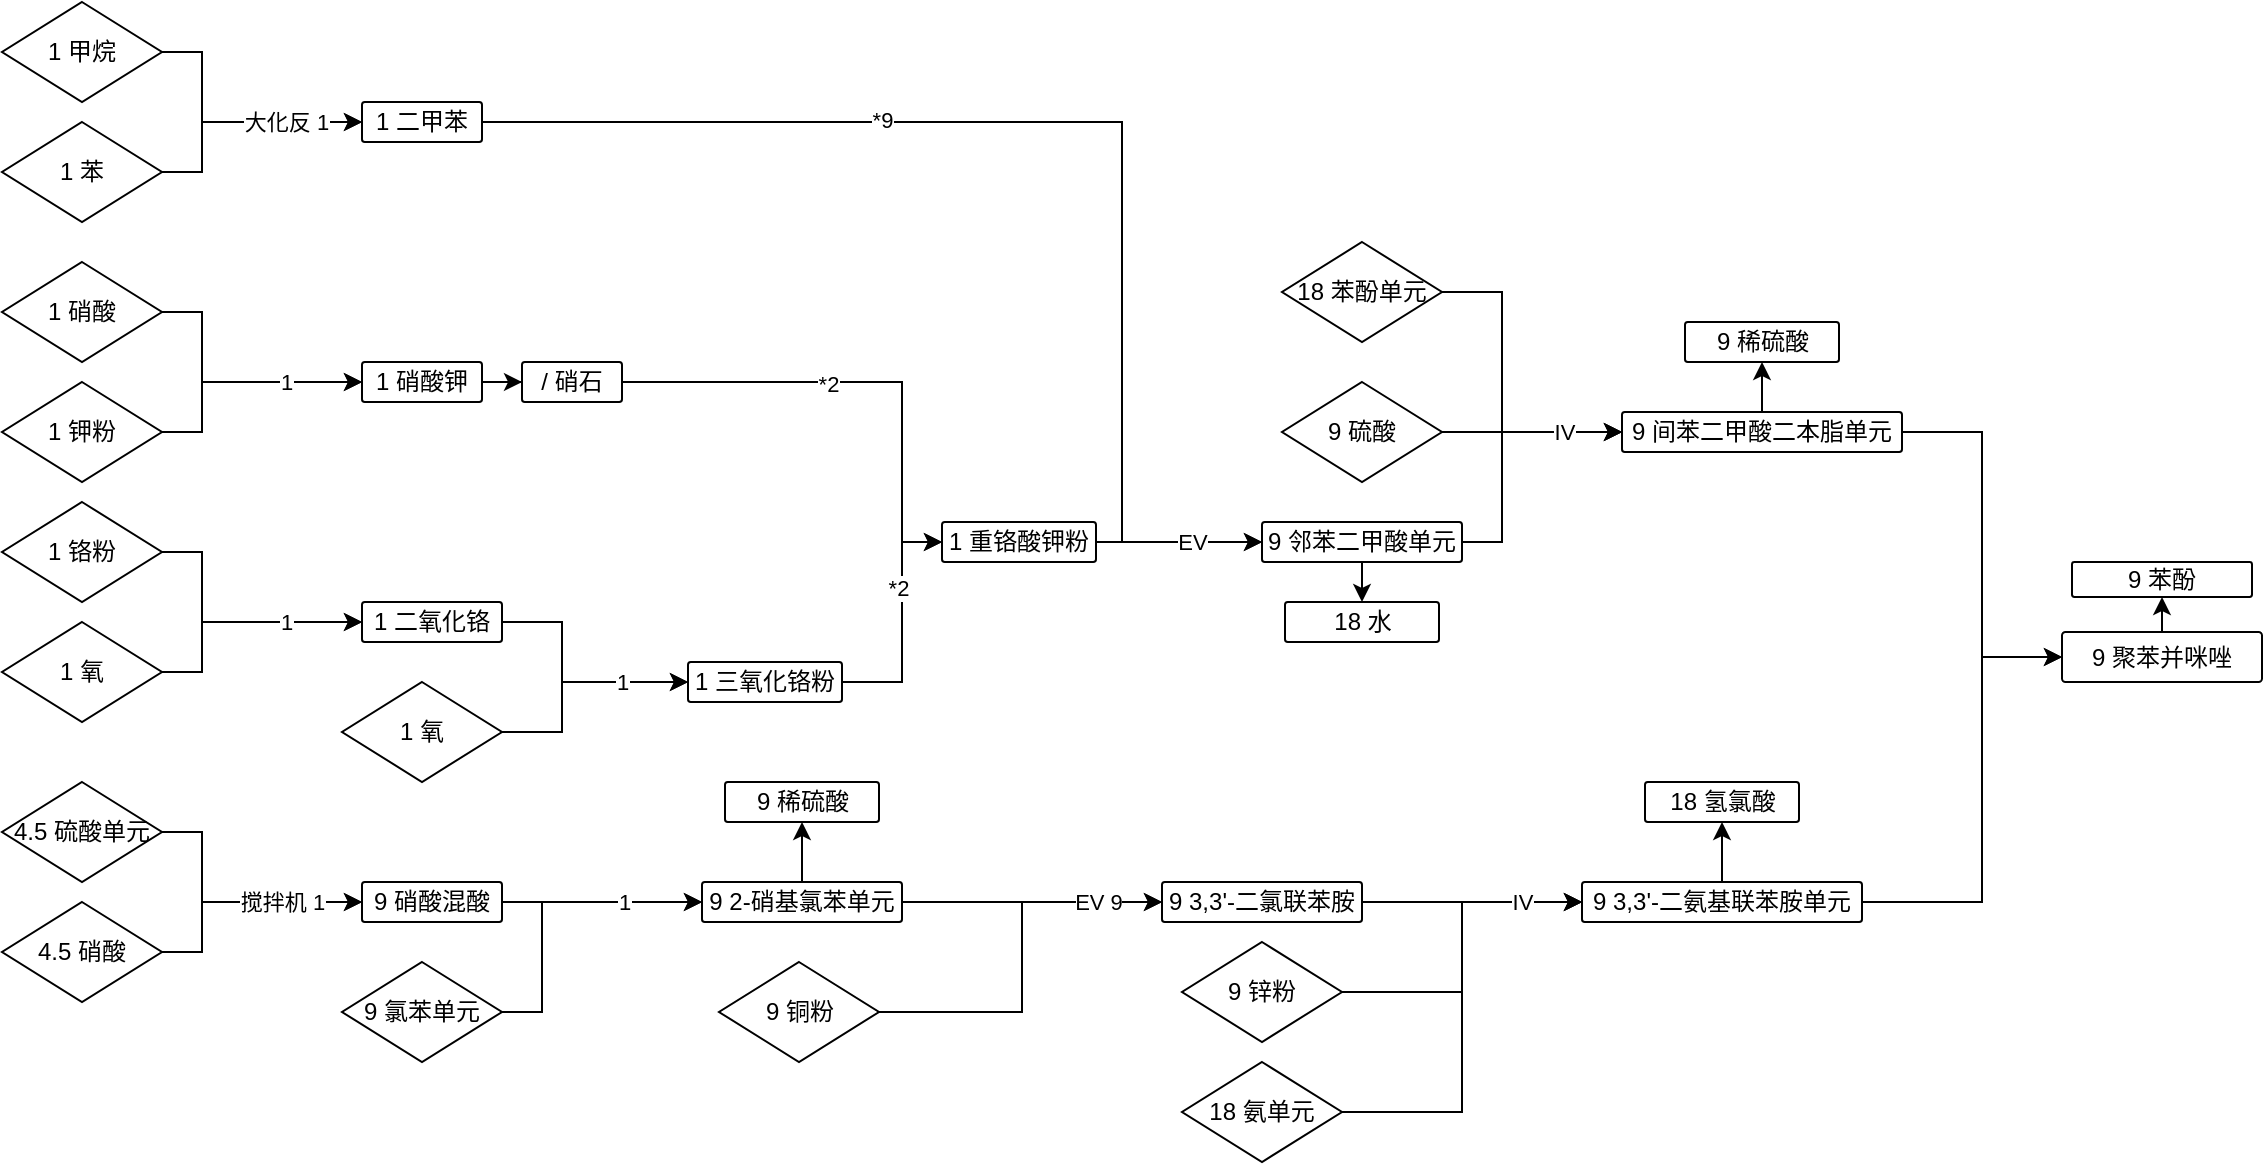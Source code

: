 <mxfile version="20.5.1" type="github">
  <diagram id="C5RBs43oDa-KdzZeNtuy" name="Page-1">
    <mxGraphModel dx="963" dy="701" grid="1" gridSize="10" guides="1" tooltips="1" connect="1" arrows="1" fold="1" page="1" pageScale="1" pageWidth="1169" pageHeight="827" math="0" shadow="0">
      <root>
        <mxCell id="WIyWlLk6GJQsqaUBKTNV-0" />
        <mxCell id="WIyWlLk6GJQsqaUBKTNV-1" parent="WIyWlLk6GJQsqaUBKTNV-0" />
        <mxCell id="JoYVowdMrAnlJrP38-PI-4" style="edgeStyle=orthogonalEdgeStyle;rounded=0;orthogonalLoop=1;jettySize=auto;html=1;entryX=0;entryY=0.5;entryDx=0;entryDy=0;" edge="1" parent="WIyWlLk6GJQsqaUBKTNV-1" source="JoYVowdMrAnlJrP38-PI-1" target="JoYVowdMrAnlJrP38-PI-3">
          <mxGeometry relative="1" as="geometry">
            <Array as="points">
              <mxPoint x="110" y="75" />
              <mxPoint x="110" y="110" />
            </Array>
          </mxGeometry>
        </mxCell>
        <mxCell id="JoYVowdMrAnlJrP38-PI-1" value="1 甲烷" style="rhombus;whiteSpace=wrap;html=1;" vertex="1" parent="WIyWlLk6GJQsqaUBKTNV-1">
          <mxGeometry x="10" y="50" width="80" height="50" as="geometry" />
        </mxCell>
        <mxCell id="JoYVowdMrAnlJrP38-PI-5" style="edgeStyle=orthogonalEdgeStyle;rounded=0;orthogonalLoop=1;jettySize=auto;html=1;entryX=0;entryY=0.5;entryDx=0;entryDy=0;" edge="1" parent="WIyWlLk6GJQsqaUBKTNV-1" source="JoYVowdMrAnlJrP38-PI-2" target="JoYVowdMrAnlJrP38-PI-3">
          <mxGeometry relative="1" as="geometry">
            <Array as="points">
              <mxPoint x="110" y="135" />
              <mxPoint x="110" y="110" />
            </Array>
          </mxGeometry>
        </mxCell>
        <mxCell id="JoYVowdMrAnlJrP38-PI-7" value="大化反 1" style="edgeLabel;html=1;align=center;verticalAlign=middle;resizable=0;points=[];" vertex="1" connectable="0" parent="JoYVowdMrAnlJrP38-PI-5">
          <mxGeometry x="0.477" relative="1" as="geometry">
            <mxPoint x="-6" as="offset" />
          </mxGeometry>
        </mxCell>
        <mxCell id="JoYVowdMrAnlJrP38-PI-2" value="1 苯" style="rhombus;whiteSpace=wrap;html=1;" vertex="1" parent="WIyWlLk6GJQsqaUBKTNV-1">
          <mxGeometry x="10" y="110" width="80" height="50" as="geometry" />
        </mxCell>
        <mxCell id="JoYVowdMrAnlJrP38-PI-39" style="edgeStyle=orthogonalEdgeStyle;rounded=0;orthogonalLoop=1;jettySize=auto;html=1;entryX=0;entryY=0.5;entryDx=0;entryDy=0;" edge="1" parent="WIyWlLk6GJQsqaUBKTNV-1" source="JoYVowdMrAnlJrP38-PI-3" target="JoYVowdMrAnlJrP38-PI-37">
          <mxGeometry relative="1" as="geometry">
            <Array as="points">
              <mxPoint x="570" y="110" />
              <mxPoint x="570" y="320" />
            </Array>
          </mxGeometry>
        </mxCell>
        <mxCell id="JoYVowdMrAnlJrP38-PI-47" value="*9" style="edgeLabel;html=1;align=center;verticalAlign=middle;resizable=0;points=[];" vertex="1" connectable="0" parent="JoYVowdMrAnlJrP38-PI-39">
          <mxGeometry x="-0.333" y="1" relative="1" as="geometry">
            <mxPoint as="offset" />
          </mxGeometry>
        </mxCell>
        <mxCell id="JoYVowdMrAnlJrP38-PI-3" value="1 二甲苯" style="rounded=1;whiteSpace=wrap;html=1;arcSize=7;" vertex="1" parent="WIyWlLk6GJQsqaUBKTNV-1">
          <mxGeometry x="190" y="100" width="60" height="20" as="geometry" />
        </mxCell>
        <mxCell id="JoYVowdMrAnlJrP38-PI-8" style="edgeStyle=orthogonalEdgeStyle;rounded=0;orthogonalLoop=1;jettySize=auto;html=1;entryX=0;entryY=0.5;entryDx=0;entryDy=0;" edge="1" parent="WIyWlLk6GJQsqaUBKTNV-1" source="JoYVowdMrAnlJrP38-PI-9" target="JoYVowdMrAnlJrP38-PI-13">
          <mxGeometry relative="1" as="geometry">
            <Array as="points">
              <mxPoint x="110" y="205" />
              <mxPoint x="110" y="240" />
            </Array>
          </mxGeometry>
        </mxCell>
        <mxCell id="JoYVowdMrAnlJrP38-PI-9" value="1 硝酸" style="rhombus;whiteSpace=wrap;html=1;" vertex="1" parent="WIyWlLk6GJQsqaUBKTNV-1">
          <mxGeometry x="10" y="180" width="80" height="50" as="geometry" />
        </mxCell>
        <mxCell id="JoYVowdMrAnlJrP38-PI-10" style="edgeStyle=orthogonalEdgeStyle;rounded=0;orthogonalLoop=1;jettySize=auto;html=1;entryX=0;entryY=0.5;entryDx=0;entryDy=0;" edge="1" parent="WIyWlLk6GJQsqaUBKTNV-1" source="JoYVowdMrAnlJrP38-PI-12" target="JoYVowdMrAnlJrP38-PI-13">
          <mxGeometry relative="1" as="geometry">
            <Array as="points">
              <mxPoint x="110" y="265" />
              <mxPoint x="110" y="240" />
            </Array>
          </mxGeometry>
        </mxCell>
        <mxCell id="JoYVowdMrAnlJrP38-PI-11" value="1" style="edgeLabel;html=1;align=center;verticalAlign=middle;resizable=0;points=[];" vertex="1" connectable="0" parent="JoYVowdMrAnlJrP38-PI-10">
          <mxGeometry x="0.477" relative="1" as="geometry">
            <mxPoint x="-6" as="offset" />
          </mxGeometry>
        </mxCell>
        <mxCell id="JoYVowdMrAnlJrP38-PI-12" value="1 钾粉" style="rhombus;whiteSpace=wrap;html=1;" vertex="1" parent="WIyWlLk6GJQsqaUBKTNV-1">
          <mxGeometry x="10" y="240" width="80" height="50" as="geometry" />
        </mxCell>
        <mxCell id="JoYVowdMrAnlJrP38-PI-31" style="edgeStyle=orthogonalEdgeStyle;rounded=0;orthogonalLoop=1;jettySize=auto;html=1;entryX=0;entryY=0.5;entryDx=0;entryDy=0;" edge="1" parent="WIyWlLk6GJQsqaUBKTNV-1" source="JoYVowdMrAnlJrP38-PI-13" target="JoYVowdMrAnlJrP38-PI-29">
          <mxGeometry relative="1" as="geometry" />
        </mxCell>
        <mxCell id="JoYVowdMrAnlJrP38-PI-13" value="1 硝酸钾" style="rounded=1;whiteSpace=wrap;html=1;arcSize=7;" vertex="1" parent="WIyWlLk6GJQsqaUBKTNV-1">
          <mxGeometry x="190" y="230" width="60" height="20" as="geometry" />
        </mxCell>
        <mxCell id="JoYVowdMrAnlJrP38-PI-14" style="edgeStyle=orthogonalEdgeStyle;rounded=0;orthogonalLoop=1;jettySize=auto;html=1;entryX=0;entryY=0.5;entryDx=0;entryDy=0;" edge="1" parent="WIyWlLk6GJQsqaUBKTNV-1" source="JoYVowdMrAnlJrP38-PI-15" target="JoYVowdMrAnlJrP38-PI-19">
          <mxGeometry relative="1" as="geometry">
            <Array as="points">
              <mxPoint x="110" y="325" />
              <mxPoint x="110" y="360" />
            </Array>
          </mxGeometry>
        </mxCell>
        <mxCell id="JoYVowdMrAnlJrP38-PI-15" value="1 铬粉" style="rhombus;whiteSpace=wrap;html=1;" vertex="1" parent="WIyWlLk6GJQsqaUBKTNV-1">
          <mxGeometry x="10" y="300" width="80" height="50" as="geometry" />
        </mxCell>
        <mxCell id="JoYVowdMrAnlJrP38-PI-16" style="edgeStyle=orthogonalEdgeStyle;rounded=0;orthogonalLoop=1;jettySize=auto;html=1;entryX=0;entryY=0.5;entryDx=0;entryDy=0;" edge="1" parent="WIyWlLk6GJQsqaUBKTNV-1" source="JoYVowdMrAnlJrP38-PI-18" target="JoYVowdMrAnlJrP38-PI-19">
          <mxGeometry relative="1" as="geometry">
            <Array as="points">
              <mxPoint x="110" y="385" />
              <mxPoint x="110" y="360" />
            </Array>
          </mxGeometry>
        </mxCell>
        <mxCell id="JoYVowdMrAnlJrP38-PI-17" value="1" style="edgeLabel;html=1;align=center;verticalAlign=middle;resizable=0;points=[];" vertex="1" connectable="0" parent="JoYVowdMrAnlJrP38-PI-16">
          <mxGeometry x="0.477" relative="1" as="geometry">
            <mxPoint x="-6" as="offset" />
          </mxGeometry>
        </mxCell>
        <mxCell id="JoYVowdMrAnlJrP38-PI-18" value="1 氧" style="rhombus;whiteSpace=wrap;html=1;" vertex="1" parent="WIyWlLk6GJQsqaUBKTNV-1">
          <mxGeometry x="10" y="360" width="80" height="50" as="geometry" />
        </mxCell>
        <mxCell id="JoYVowdMrAnlJrP38-PI-22" style="edgeStyle=orthogonalEdgeStyle;rounded=0;orthogonalLoop=1;jettySize=auto;html=1;entryX=0;entryY=0.5;entryDx=0;entryDy=0;" edge="1" parent="WIyWlLk6GJQsqaUBKTNV-1" source="JoYVowdMrAnlJrP38-PI-19" target="JoYVowdMrAnlJrP38-PI-21">
          <mxGeometry relative="1" as="geometry">
            <Array as="points">
              <mxPoint x="290" y="360" />
              <mxPoint x="290" y="390" />
            </Array>
          </mxGeometry>
        </mxCell>
        <mxCell id="JoYVowdMrAnlJrP38-PI-19" value="1 二氧化铬" style="rounded=1;whiteSpace=wrap;html=1;arcSize=7;" vertex="1" parent="WIyWlLk6GJQsqaUBKTNV-1">
          <mxGeometry x="190" y="350" width="70" height="20" as="geometry" />
        </mxCell>
        <mxCell id="JoYVowdMrAnlJrP38-PI-25" style="edgeStyle=orthogonalEdgeStyle;rounded=0;orthogonalLoop=1;jettySize=auto;html=1;entryX=0;entryY=0.5;entryDx=0;entryDy=0;" edge="1" parent="WIyWlLk6GJQsqaUBKTNV-1" source="JoYVowdMrAnlJrP38-PI-20" target="JoYVowdMrAnlJrP38-PI-21">
          <mxGeometry relative="1" as="geometry">
            <Array as="points">
              <mxPoint x="290" y="415" />
              <mxPoint x="290" y="390" />
            </Array>
          </mxGeometry>
        </mxCell>
        <mxCell id="JoYVowdMrAnlJrP38-PI-28" value="1" style="edgeLabel;html=1;align=center;verticalAlign=middle;resizable=0;points=[];" vertex="1" connectable="0" parent="JoYVowdMrAnlJrP38-PI-25">
          <mxGeometry x="0.206" y="-2" relative="1" as="geometry">
            <mxPoint x="14" y="-2" as="offset" />
          </mxGeometry>
        </mxCell>
        <mxCell id="JoYVowdMrAnlJrP38-PI-20" value="1 氧" style="rhombus;whiteSpace=wrap;html=1;" vertex="1" parent="WIyWlLk6GJQsqaUBKTNV-1">
          <mxGeometry x="180" y="390" width="80" height="50" as="geometry" />
        </mxCell>
        <mxCell id="JoYVowdMrAnlJrP38-PI-33" style="edgeStyle=orthogonalEdgeStyle;rounded=0;orthogonalLoop=1;jettySize=auto;html=1;entryX=0;entryY=0.5;entryDx=0;entryDy=0;" edge="1" parent="WIyWlLk6GJQsqaUBKTNV-1" source="JoYVowdMrAnlJrP38-PI-21" target="JoYVowdMrAnlJrP38-PI-30">
          <mxGeometry relative="1" as="geometry">
            <Array as="points">
              <mxPoint x="460" y="390" />
              <mxPoint x="460" y="320" />
            </Array>
          </mxGeometry>
        </mxCell>
        <mxCell id="JoYVowdMrAnlJrP38-PI-35" value="*2" style="edgeLabel;html=1;align=center;verticalAlign=middle;resizable=0;points=[];" vertex="1" connectable="0" parent="JoYVowdMrAnlJrP38-PI-33">
          <mxGeometry x="0.29" y="2" relative="1" as="geometry">
            <mxPoint as="offset" />
          </mxGeometry>
        </mxCell>
        <mxCell id="JoYVowdMrAnlJrP38-PI-21" value="1 三氧化铬粉" style="rounded=1;whiteSpace=wrap;html=1;arcSize=7;" vertex="1" parent="WIyWlLk6GJQsqaUBKTNV-1">
          <mxGeometry x="353" y="380" width="77" height="20" as="geometry" />
        </mxCell>
        <mxCell id="JoYVowdMrAnlJrP38-PI-32" style="edgeStyle=orthogonalEdgeStyle;rounded=0;orthogonalLoop=1;jettySize=auto;html=1;entryX=0;entryY=0.5;entryDx=0;entryDy=0;" edge="1" parent="WIyWlLk6GJQsqaUBKTNV-1" source="JoYVowdMrAnlJrP38-PI-29" target="JoYVowdMrAnlJrP38-PI-30">
          <mxGeometry relative="1" as="geometry">
            <Array as="points">
              <mxPoint x="460" y="240" />
              <mxPoint x="460" y="320" />
            </Array>
          </mxGeometry>
        </mxCell>
        <mxCell id="JoYVowdMrAnlJrP38-PI-34" value="*2" style="edgeLabel;html=1;align=center;verticalAlign=middle;resizable=0;points=[];" vertex="1" connectable="0" parent="JoYVowdMrAnlJrP38-PI-32">
          <mxGeometry x="-0.146" y="-1" relative="1" as="geometry">
            <mxPoint as="offset" />
          </mxGeometry>
        </mxCell>
        <mxCell id="JoYVowdMrAnlJrP38-PI-29" value="/ 硝石" style="rounded=1;whiteSpace=wrap;html=1;arcSize=7;" vertex="1" parent="WIyWlLk6GJQsqaUBKTNV-1">
          <mxGeometry x="270" y="230" width="50" height="20" as="geometry" />
        </mxCell>
        <mxCell id="JoYVowdMrAnlJrP38-PI-45" style="edgeStyle=orthogonalEdgeStyle;rounded=0;orthogonalLoop=1;jettySize=auto;html=1;entryX=0;entryY=0.5;entryDx=0;entryDy=0;" edge="1" parent="WIyWlLk6GJQsqaUBKTNV-1" source="JoYVowdMrAnlJrP38-PI-30" target="JoYVowdMrAnlJrP38-PI-37">
          <mxGeometry relative="1" as="geometry" />
        </mxCell>
        <mxCell id="JoYVowdMrAnlJrP38-PI-84" value="EV" style="edgeLabel;html=1;align=center;verticalAlign=middle;resizable=0;points=[];" vertex="1" connectable="0" parent="JoYVowdMrAnlJrP38-PI-45">
          <mxGeometry x="0.162" y="1" relative="1" as="geometry">
            <mxPoint y="1" as="offset" />
          </mxGeometry>
        </mxCell>
        <mxCell id="JoYVowdMrAnlJrP38-PI-30" value="1 重铬酸钾粉" style="rounded=1;whiteSpace=wrap;html=1;arcSize=7;" vertex="1" parent="WIyWlLk6GJQsqaUBKTNV-1">
          <mxGeometry x="480" y="310" width="77" height="20" as="geometry" />
        </mxCell>
        <mxCell id="JoYVowdMrAnlJrP38-PI-49" style="edgeStyle=orthogonalEdgeStyle;rounded=0;orthogonalLoop=1;jettySize=auto;html=1;exitX=0.5;exitY=1;exitDx=0;exitDy=0;entryX=0.5;entryY=0;entryDx=0;entryDy=0;" edge="1" parent="WIyWlLk6GJQsqaUBKTNV-1" source="JoYVowdMrAnlJrP38-PI-37" target="JoYVowdMrAnlJrP38-PI-38">
          <mxGeometry relative="1" as="geometry" />
        </mxCell>
        <mxCell id="JoYVowdMrAnlJrP38-PI-57" style="edgeStyle=orthogonalEdgeStyle;rounded=0;orthogonalLoop=1;jettySize=auto;html=1;entryX=0;entryY=0.5;entryDx=0;entryDy=0;" edge="1" parent="WIyWlLk6GJQsqaUBKTNV-1" source="JoYVowdMrAnlJrP38-PI-37" target="JoYVowdMrAnlJrP38-PI-52">
          <mxGeometry relative="1" as="geometry">
            <Array as="points">
              <mxPoint x="760" y="320" />
              <mxPoint x="760" y="265" />
            </Array>
          </mxGeometry>
        </mxCell>
        <mxCell id="JoYVowdMrAnlJrP38-PI-37" value="9 邻苯二甲酸单元" style="rounded=1;whiteSpace=wrap;html=1;arcSize=7;" vertex="1" parent="WIyWlLk6GJQsqaUBKTNV-1">
          <mxGeometry x="640" y="310" width="100" height="20" as="geometry" />
        </mxCell>
        <mxCell id="JoYVowdMrAnlJrP38-PI-38" value="18 水" style="rounded=1;whiteSpace=wrap;html=1;arcSize=7;" vertex="1" parent="WIyWlLk6GJQsqaUBKTNV-1">
          <mxGeometry x="651.5" y="350" width="77" height="20" as="geometry" />
        </mxCell>
        <mxCell id="JoYVowdMrAnlJrP38-PI-55" style="edgeStyle=orthogonalEdgeStyle;rounded=0;orthogonalLoop=1;jettySize=auto;html=1;entryX=0;entryY=0.5;entryDx=0;entryDy=0;" edge="1" parent="WIyWlLk6GJQsqaUBKTNV-1" source="JoYVowdMrAnlJrP38-PI-50" target="JoYVowdMrAnlJrP38-PI-52">
          <mxGeometry relative="1" as="geometry" />
        </mxCell>
        <mxCell id="JoYVowdMrAnlJrP38-PI-50" value="9 硫酸" style="rhombus;whiteSpace=wrap;html=1;" vertex="1" parent="WIyWlLk6GJQsqaUBKTNV-1">
          <mxGeometry x="650" y="240" width="80" height="50" as="geometry" />
        </mxCell>
        <mxCell id="JoYVowdMrAnlJrP38-PI-56" style="edgeStyle=orthogonalEdgeStyle;rounded=0;orthogonalLoop=1;jettySize=auto;html=1;entryX=0;entryY=0.5;entryDx=0;entryDy=0;" edge="1" parent="WIyWlLk6GJQsqaUBKTNV-1" source="JoYVowdMrAnlJrP38-PI-51" target="JoYVowdMrAnlJrP38-PI-52">
          <mxGeometry relative="1" as="geometry">
            <Array as="points">
              <mxPoint x="760" y="195" />
              <mxPoint x="760" y="265" />
            </Array>
          </mxGeometry>
        </mxCell>
        <mxCell id="JoYVowdMrAnlJrP38-PI-83" value="IV" style="edgeLabel;html=1;align=center;verticalAlign=middle;resizable=0;points=[];" vertex="1" connectable="0" parent="JoYVowdMrAnlJrP38-PI-56">
          <mxGeometry x="0.471" y="-2" relative="1" as="geometry">
            <mxPoint x="13" y="-2" as="offset" />
          </mxGeometry>
        </mxCell>
        <mxCell id="JoYVowdMrAnlJrP38-PI-51" value="18 苯酚单元" style="rhombus;whiteSpace=wrap;html=1;" vertex="1" parent="WIyWlLk6GJQsqaUBKTNV-1">
          <mxGeometry x="650" y="170" width="80" height="50" as="geometry" />
        </mxCell>
        <mxCell id="JoYVowdMrAnlJrP38-PI-54" style="edgeStyle=orthogonalEdgeStyle;rounded=0;orthogonalLoop=1;jettySize=auto;html=1;entryX=0.5;entryY=1;entryDx=0;entryDy=0;" edge="1" parent="WIyWlLk6GJQsqaUBKTNV-1" source="JoYVowdMrAnlJrP38-PI-52" target="JoYVowdMrAnlJrP38-PI-53">
          <mxGeometry relative="1" as="geometry" />
        </mxCell>
        <mxCell id="JoYVowdMrAnlJrP38-PI-101" style="edgeStyle=orthogonalEdgeStyle;rounded=0;orthogonalLoop=1;jettySize=auto;html=1;entryX=0;entryY=0.5;entryDx=0;entryDy=0;" edge="1" parent="WIyWlLk6GJQsqaUBKTNV-1" source="JoYVowdMrAnlJrP38-PI-52" target="JoYVowdMrAnlJrP38-PI-100">
          <mxGeometry relative="1" as="geometry" />
        </mxCell>
        <mxCell id="JoYVowdMrAnlJrP38-PI-52" value="9 间苯二甲酸二本脂单元" style="rounded=1;whiteSpace=wrap;html=1;arcSize=7;" vertex="1" parent="WIyWlLk6GJQsqaUBKTNV-1">
          <mxGeometry x="820" y="255" width="140" height="20" as="geometry" />
        </mxCell>
        <mxCell id="JoYVowdMrAnlJrP38-PI-53" value="9 稀硫酸" style="rounded=1;whiteSpace=wrap;html=1;arcSize=7;" vertex="1" parent="WIyWlLk6GJQsqaUBKTNV-1">
          <mxGeometry x="851.5" y="210" width="77" height="20" as="geometry" />
        </mxCell>
        <mxCell id="JoYVowdMrAnlJrP38-PI-62" style="edgeStyle=orthogonalEdgeStyle;rounded=0;orthogonalLoop=1;jettySize=auto;html=1;entryX=0;entryY=0.5;entryDx=0;entryDy=0;" edge="1" parent="WIyWlLk6GJQsqaUBKTNV-1" source="JoYVowdMrAnlJrP38-PI-58" target="JoYVowdMrAnlJrP38-PI-60">
          <mxGeometry relative="1" as="geometry">
            <Array as="points">
              <mxPoint x="110" y="465" />
              <mxPoint x="110" y="500" />
            </Array>
          </mxGeometry>
        </mxCell>
        <mxCell id="JoYVowdMrAnlJrP38-PI-58" value="4.5 硫酸单元" style="rhombus;whiteSpace=wrap;html=1;" vertex="1" parent="WIyWlLk6GJQsqaUBKTNV-1">
          <mxGeometry x="10" y="440" width="80" height="50" as="geometry" />
        </mxCell>
        <mxCell id="JoYVowdMrAnlJrP38-PI-63" style="edgeStyle=orthogonalEdgeStyle;rounded=0;orthogonalLoop=1;jettySize=auto;html=1;entryX=0;entryY=0.5;entryDx=0;entryDy=0;" edge="1" parent="WIyWlLk6GJQsqaUBKTNV-1" source="JoYVowdMrAnlJrP38-PI-59" target="JoYVowdMrAnlJrP38-PI-60">
          <mxGeometry relative="1" as="geometry">
            <Array as="points">
              <mxPoint x="110" y="525" />
              <mxPoint x="110" y="500" />
            </Array>
          </mxGeometry>
        </mxCell>
        <mxCell id="JoYVowdMrAnlJrP38-PI-64" value="搅拌机 1" style="edgeLabel;html=1;align=center;verticalAlign=middle;resizable=0;points=[];" vertex="1" connectable="0" parent="JoYVowdMrAnlJrP38-PI-63">
          <mxGeometry x="0.15" y="-2" relative="1" as="geometry">
            <mxPoint x="13" y="-2" as="offset" />
          </mxGeometry>
        </mxCell>
        <mxCell id="JoYVowdMrAnlJrP38-PI-59" value="4.5&amp;nbsp;硝酸" style="rhombus;whiteSpace=wrap;html=1;" vertex="1" parent="WIyWlLk6GJQsqaUBKTNV-1">
          <mxGeometry x="10" y="500" width="80" height="50" as="geometry" />
        </mxCell>
        <mxCell id="JoYVowdMrAnlJrP38-PI-66" style="edgeStyle=orthogonalEdgeStyle;rounded=0;orthogonalLoop=1;jettySize=auto;html=1;entryX=0;entryY=0.5;entryDx=0;entryDy=0;" edge="1" parent="WIyWlLk6GJQsqaUBKTNV-1" source="JoYVowdMrAnlJrP38-PI-60" target="JoYVowdMrAnlJrP38-PI-65">
          <mxGeometry relative="1" as="geometry" />
        </mxCell>
        <mxCell id="JoYVowdMrAnlJrP38-PI-60" value="9 硝酸混酸" style="rounded=1;whiteSpace=wrap;html=1;arcSize=7;" vertex="1" parent="WIyWlLk6GJQsqaUBKTNV-1">
          <mxGeometry x="190" y="490" width="70" height="20" as="geometry" />
        </mxCell>
        <mxCell id="JoYVowdMrAnlJrP38-PI-71" style="edgeStyle=orthogonalEdgeStyle;rounded=0;orthogonalLoop=1;jettySize=auto;html=1;entryX=0.5;entryY=1;entryDx=0;entryDy=0;" edge="1" parent="WIyWlLk6GJQsqaUBKTNV-1" source="JoYVowdMrAnlJrP38-PI-65" target="JoYVowdMrAnlJrP38-PI-70">
          <mxGeometry relative="1" as="geometry" />
        </mxCell>
        <mxCell id="JoYVowdMrAnlJrP38-PI-76" style="edgeStyle=orthogonalEdgeStyle;rounded=0;orthogonalLoop=1;jettySize=auto;html=1;entryX=0;entryY=0.5;entryDx=0;entryDy=0;" edge="1" parent="WIyWlLk6GJQsqaUBKTNV-1" source="JoYVowdMrAnlJrP38-PI-65" target="JoYVowdMrAnlJrP38-PI-72">
          <mxGeometry relative="1" as="geometry">
            <mxPoint x="660" y="500" as="targetPoint" />
          </mxGeometry>
        </mxCell>
        <mxCell id="JoYVowdMrAnlJrP38-PI-65" value="9 2-硝基氯苯单元" style="rounded=1;whiteSpace=wrap;html=1;arcSize=7;" vertex="1" parent="WIyWlLk6GJQsqaUBKTNV-1">
          <mxGeometry x="360" y="490" width="100" height="20" as="geometry" />
        </mxCell>
        <mxCell id="JoYVowdMrAnlJrP38-PI-68" style="edgeStyle=orthogonalEdgeStyle;rounded=0;orthogonalLoop=1;jettySize=auto;html=1;entryX=0;entryY=0.5;entryDx=0;entryDy=0;" edge="1" parent="WIyWlLk6GJQsqaUBKTNV-1" source="JoYVowdMrAnlJrP38-PI-67" target="JoYVowdMrAnlJrP38-PI-65">
          <mxGeometry relative="1" as="geometry">
            <Array as="points">
              <mxPoint x="280" y="555" />
              <mxPoint x="280" y="500" />
            </Array>
          </mxGeometry>
        </mxCell>
        <mxCell id="JoYVowdMrAnlJrP38-PI-69" value="1" style="edgeLabel;html=1;align=center;verticalAlign=middle;resizable=0;points=[];" vertex="1" connectable="0" parent="JoYVowdMrAnlJrP38-PI-68">
          <mxGeometry x="0.272" relative="1" as="geometry">
            <mxPoint x="17" as="offset" />
          </mxGeometry>
        </mxCell>
        <mxCell id="JoYVowdMrAnlJrP38-PI-67" value="9 氯苯单元" style="rhombus;whiteSpace=wrap;html=1;" vertex="1" parent="WIyWlLk6GJQsqaUBKTNV-1">
          <mxGeometry x="180" y="530" width="80" height="50" as="geometry" />
        </mxCell>
        <mxCell id="JoYVowdMrAnlJrP38-PI-70" value="9 稀硫酸" style="rounded=1;whiteSpace=wrap;html=1;arcSize=7;" vertex="1" parent="WIyWlLk6GJQsqaUBKTNV-1">
          <mxGeometry x="371.5" y="440" width="77" height="20" as="geometry" />
        </mxCell>
        <mxCell id="JoYVowdMrAnlJrP38-PI-86" style="edgeStyle=orthogonalEdgeStyle;rounded=0;orthogonalLoop=1;jettySize=auto;html=1;" edge="1" parent="WIyWlLk6GJQsqaUBKTNV-1" source="JoYVowdMrAnlJrP38-PI-72" target="JoYVowdMrAnlJrP38-PI-85">
          <mxGeometry relative="1" as="geometry" />
        </mxCell>
        <mxCell id="JoYVowdMrAnlJrP38-PI-72" value="9 3,3&#39;-二氯联苯胺" style="rounded=1;whiteSpace=wrap;html=1;arcSize=7;" vertex="1" parent="WIyWlLk6GJQsqaUBKTNV-1">
          <mxGeometry x="590" y="490" width="100" height="20" as="geometry" />
        </mxCell>
        <mxCell id="JoYVowdMrAnlJrP38-PI-74" style="edgeStyle=orthogonalEdgeStyle;rounded=0;orthogonalLoop=1;jettySize=auto;html=1;entryX=0;entryY=0.5;entryDx=0;entryDy=0;" edge="1" parent="WIyWlLk6GJQsqaUBKTNV-1" source="JoYVowdMrAnlJrP38-PI-73" target="JoYVowdMrAnlJrP38-PI-72">
          <mxGeometry relative="1" as="geometry">
            <Array as="points">
              <mxPoint x="520" y="555" />
              <mxPoint x="520" y="500" />
            </Array>
          </mxGeometry>
        </mxCell>
        <mxCell id="JoYVowdMrAnlJrP38-PI-80" value="EV 9" style="edgeLabel;html=1;align=center;verticalAlign=middle;resizable=0;points=[];" vertex="1" connectable="0" parent="JoYVowdMrAnlJrP38-PI-74">
          <mxGeometry x="0.536" y="-1" relative="1" as="geometry">
            <mxPoint x="13" y="-1" as="offset" />
          </mxGeometry>
        </mxCell>
        <mxCell id="JoYVowdMrAnlJrP38-PI-73" value="9 铜粉" style="rhombus;whiteSpace=wrap;html=1;" vertex="1" parent="WIyWlLk6GJQsqaUBKTNV-1">
          <mxGeometry x="368.5" y="530" width="80" height="50" as="geometry" />
        </mxCell>
        <mxCell id="JoYVowdMrAnlJrP38-PI-96" style="edgeStyle=orthogonalEdgeStyle;rounded=0;orthogonalLoop=1;jettySize=auto;html=1;entryX=0.5;entryY=1;entryDx=0;entryDy=0;" edge="1" parent="WIyWlLk6GJQsqaUBKTNV-1" source="JoYVowdMrAnlJrP38-PI-85" target="JoYVowdMrAnlJrP38-PI-94">
          <mxGeometry relative="1" as="geometry" />
        </mxCell>
        <mxCell id="JoYVowdMrAnlJrP38-PI-102" style="edgeStyle=orthogonalEdgeStyle;rounded=0;orthogonalLoop=1;jettySize=auto;html=1;entryX=0;entryY=0.5;entryDx=0;entryDy=0;" edge="1" parent="WIyWlLk6GJQsqaUBKTNV-1" source="JoYVowdMrAnlJrP38-PI-85" target="JoYVowdMrAnlJrP38-PI-100">
          <mxGeometry relative="1" as="geometry">
            <Array as="points">
              <mxPoint x="1000" y="500" />
              <mxPoint x="1000" y="378" />
            </Array>
          </mxGeometry>
        </mxCell>
        <mxCell id="JoYVowdMrAnlJrP38-PI-85" value="9 3,3&#39;-二氨基联苯胺单元" style="rounded=1;whiteSpace=wrap;html=1;arcSize=7;" vertex="1" parent="WIyWlLk6GJQsqaUBKTNV-1">
          <mxGeometry x="800" y="490" width="140" height="20" as="geometry" />
        </mxCell>
        <mxCell id="JoYVowdMrAnlJrP38-PI-90" style="edgeStyle=orthogonalEdgeStyle;rounded=0;orthogonalLoop=1;jettySize=auto;html=1;entryX=0;entryY=0.5;entryDx=0;entryDy=0;" edge="1" parent="WIyWlLk6GJQsqaUBKTNV-1" source="JoYVowdMrAnlJrP38-PI-89" target="JoYVowdMrAnlJrP38-PI-85">
          <mxGeometry relative="1" as="geometry" />
        </mxCell>
        <mxCell id="JoYVowdMrAnlJrP38-PI-89" value="9 锌粉" style="rhombus;whiteSpace=wrap;html=1;" vertex="1" parent="WIyWlLk6GJQsqaUBKTNV-1">
          <mxGeometry x="600" y="520" width="80" height="50" as="geometry" />
        </mxCell>
        <mxCell id="JoYVowdMrAnlJrP38-PI-92" style="edgeStyle=orthogonalEdgeStyle;rounded=0;orthogonalLoop=1;jettySize=auto;html=1;entryX=0;entryY=0.5;entryDx=0;entryDy=0;" edge="1" parent="WIyWlLk6GJQsqaUBKTNV-1" source="JoYVowdMrAnlJrP38-PI-91" target="JoYVowdMrAnlJrP38-PI-85">
          <mxGeometry relative="1" as="geometry" />
        </mxCell>
        <mxCell id="JoYVowdMrAnlJrP38-PI-93" value="IV" style="edgeLabel;html=1;align=center;verticalAlign=middle;resizable=0;points=[];" vertex="1" connectable="0" parent="JoYVowdMrAnlJrP38-PI-92">
          <mxGeometry x="0.654" y="1" relative="1" as="geometry">
            <mxPoint x="9" y="1" as="offset" />
          </mxGeometry>
        </mxCell>
        <mxCell id="JoYVowdMrAnlJrP38-PI-91" value="18 氨单元" style="rhombus;whiteSpace=wrap;html=1;" vertex="1" parent="WIyWlLk6GJQsqaUBKTNV-1">
          <mxGeometry x="600" y="580" width="80" height="50" as="geometry" />
        </mxCell>
        <mxCell id="JoYVowdMrAnlJrP38-PI-94" value="18 氢氯酸" style="rounded=1;whiteSpace=wrap;html=1;arcSize=7;" vertex="1" parent="WIyWlLk6GJQsqaUBKTNV-1">
          <mxGeometry x="831.5" y="440" width="77" height="20" as="geometry" />
        </mxCell>
        <mxCell id="JoYVowdMrAnlJrP38-PI-108" style="edgeStyle=orthogonalEdgeStyle;rounded=0;orthogonalLoop=1;jettySize=auto;html=1;exitX=0.5;exitY=0;exitDx=0;exitDy=0;entryX=0.5;entryY=1;entryDx=0;entryDy=0;" edge="1" parent="WIyWlLk6GJQsqaUBKTNV-1" source="JoYVowdMrAnlJrP38-PI-100" target="JoYVowdMrAnlJrP38-PI-103">
          <mxGeometry relative="1" as="geometry" />
        </mxCell>
        <mxCell id="JoYVowdMrAnlJrP38-PI-100" value="9 聚苯并咪唑" style="rounded=1;whiteSpace=wrap;html=1;arcSize=7;" vertex="1" parent="WIyWlLk6GJQsqaUBKTNV-1">
          <mxGeometry x="1040" y="365" width="100" height="25" as="geometry" />
        </mxCell>
        <mxCell id="JoYVowdMrAnlJrP38-PI-103" value="9 苯酚" style="rounded=1;whiteSpace=wrap;html=1;arcSize=7;" vertex="1" parent="WIyWlLk6GJQsqaUBKTNV-1">
          <mxGeometry x="1045" y="330" width="90" height="17.5" as="geometry" />
        </mxCell>
      </root>
    </mxGraphModel>
  </diagram>
</mxfile>

